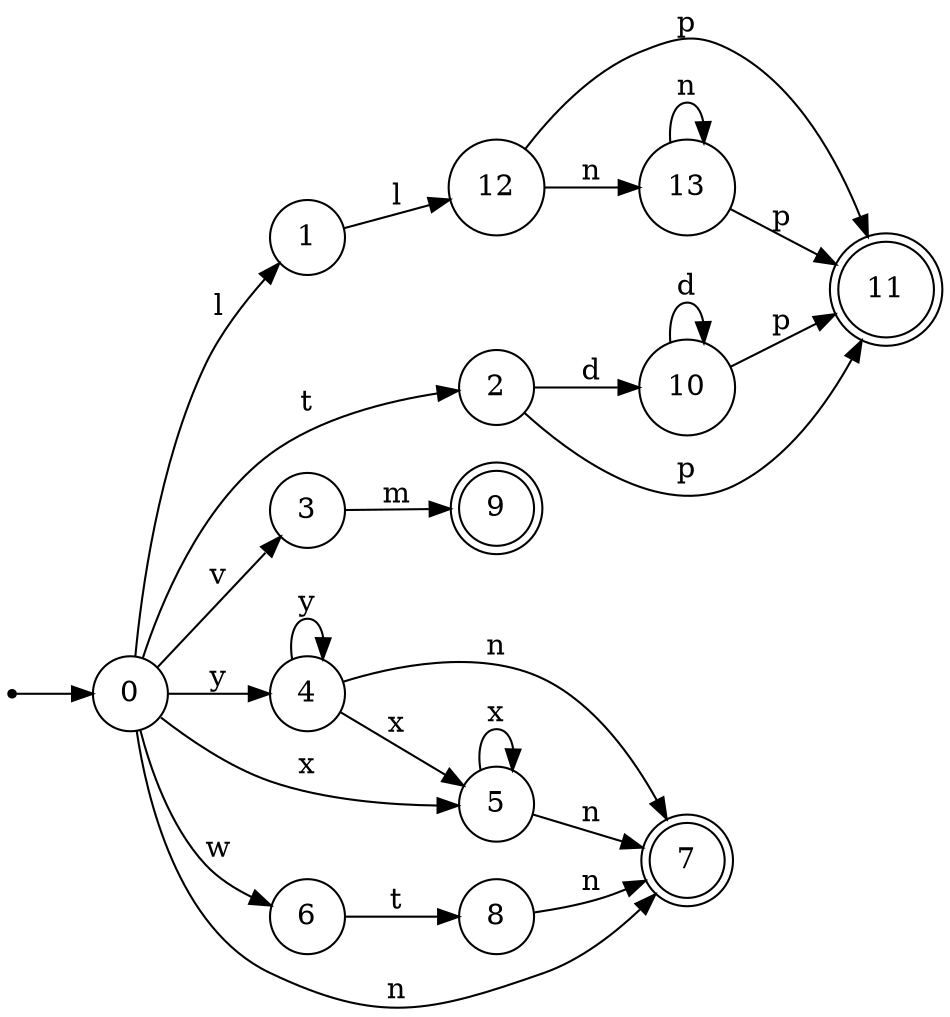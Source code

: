 digraph finite_state_machine {
rankdir=LR;
size="20,20";
node [shape = point]; "dummy0"
node [shape = circle]; "0";
"dummy0" -> "0";
node [shape = circle]; "1";
node [shape = circle]; "2";
node [shape = circle]; "3";
node [shape = circle]; "4";
node [shape = circle]; "5";
node [shape = circle]; "6";
node [shape = doublecircle]; "7";node [shape = circle]; "8";
node [shape = doublecircle]; "9";node [shape = circle]; "10";
node [shape = doublecircle]; "11";node [shape = circle]; "12";
node [shape = circle]; "13";
"0" -> "1" [label = "l"];
 "0" -> "2" [label = "t"];
 "0" -> "3" [label = "v"];
 "0" -> "4" [label = "y"];
 "0" -> "5" [label = "x"];
 "0" -> "6" [label = "w"];
 "0" -> "7" [label = "n"];
 "6" -> "8" [label = "t"];
 "8" -> "7" [label = "n"];
 "5" -> "5" [label = "x"];
 "5" -> "7" [label = "n"];
 "4" -> "4" [label = "y"];
 "4" -> "5" [label = "x"];
 "4" -> "7" [label = "n"];
 "3" -> "9" [label = "m"];
 "2" -> "10" [label = "d"];
 "2" -> "11" [label = "p"];
 "10" -> "10" [label = "d"];
 "10" -> "11" [label = "p"];
 "1" -> "12" [label = "l"];
 "12" -> "13" [label = "n"];
 "12" -> "11" [label = "p"];
 "13" -> "13" [label = "n"];
 "13" -> "11" [label = "p"];
 }
